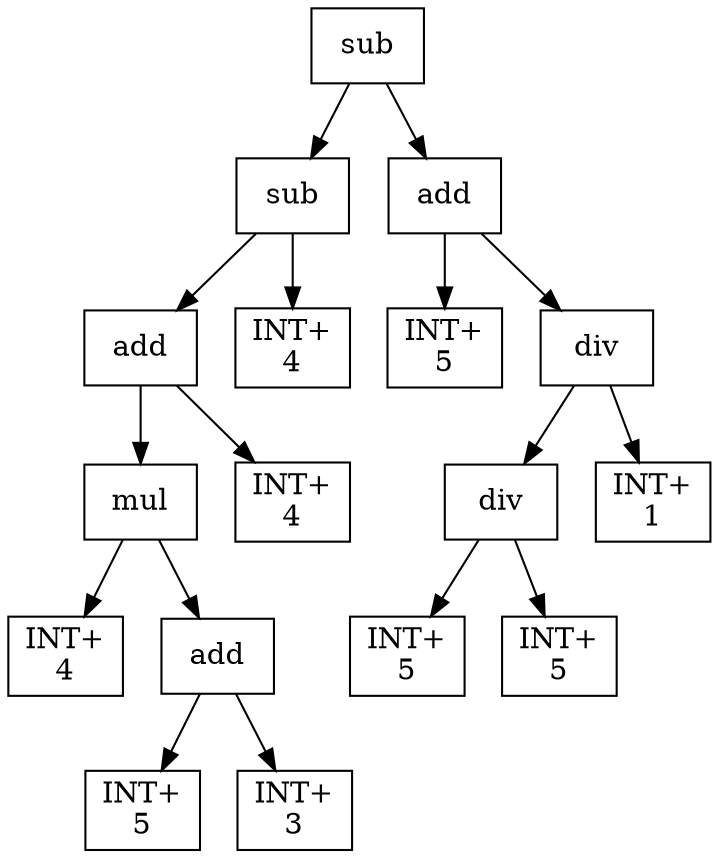 digraph expr {
  node [shape=box];
  n1 [label="sub"];
  n2 [label="sub"];
  n3 [label="add"];
  n4 [label="mul"];
  n5 [label="INT+\n4"];
  n6 [label="add"];
  n7 [label="INT+\n5"];
  n8 [label="INT+\n3"];
  n6 -> n7;
  n6 -> n8;
  n4 -> n5;
  n4 -> n6;
  n9 [label="INT+\n4"];
  n3 -> n4;
  n3 -> n9;
  n10 [label="INT+\n4"];
  n2 -> n3;
  n2 -> n10;
  n11 [label="add"];
  n12 [label="INT+\n5"];
  n13 [label="div"];
  n14 [label="div"];
  n15 [label="INT+\n5"];
  n16 [label="INT+\n5"];
  n14 -> n15;
  n14 -> n16;
  n17 [label="INT+\n1"];
  n13 -> n14;
  n13 -> n17;
  n11 -> n12;
  n11 -> n13;
  n1 -> n2;
  n1 -> n11;
}